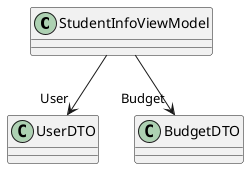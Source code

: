 @startuml
class StudentInfoViewModel {
}
StudentInfoViewModel --> "User" UserDTO
StudentInfoViewModel --> "Budget" BudgetDTO
@enduml

